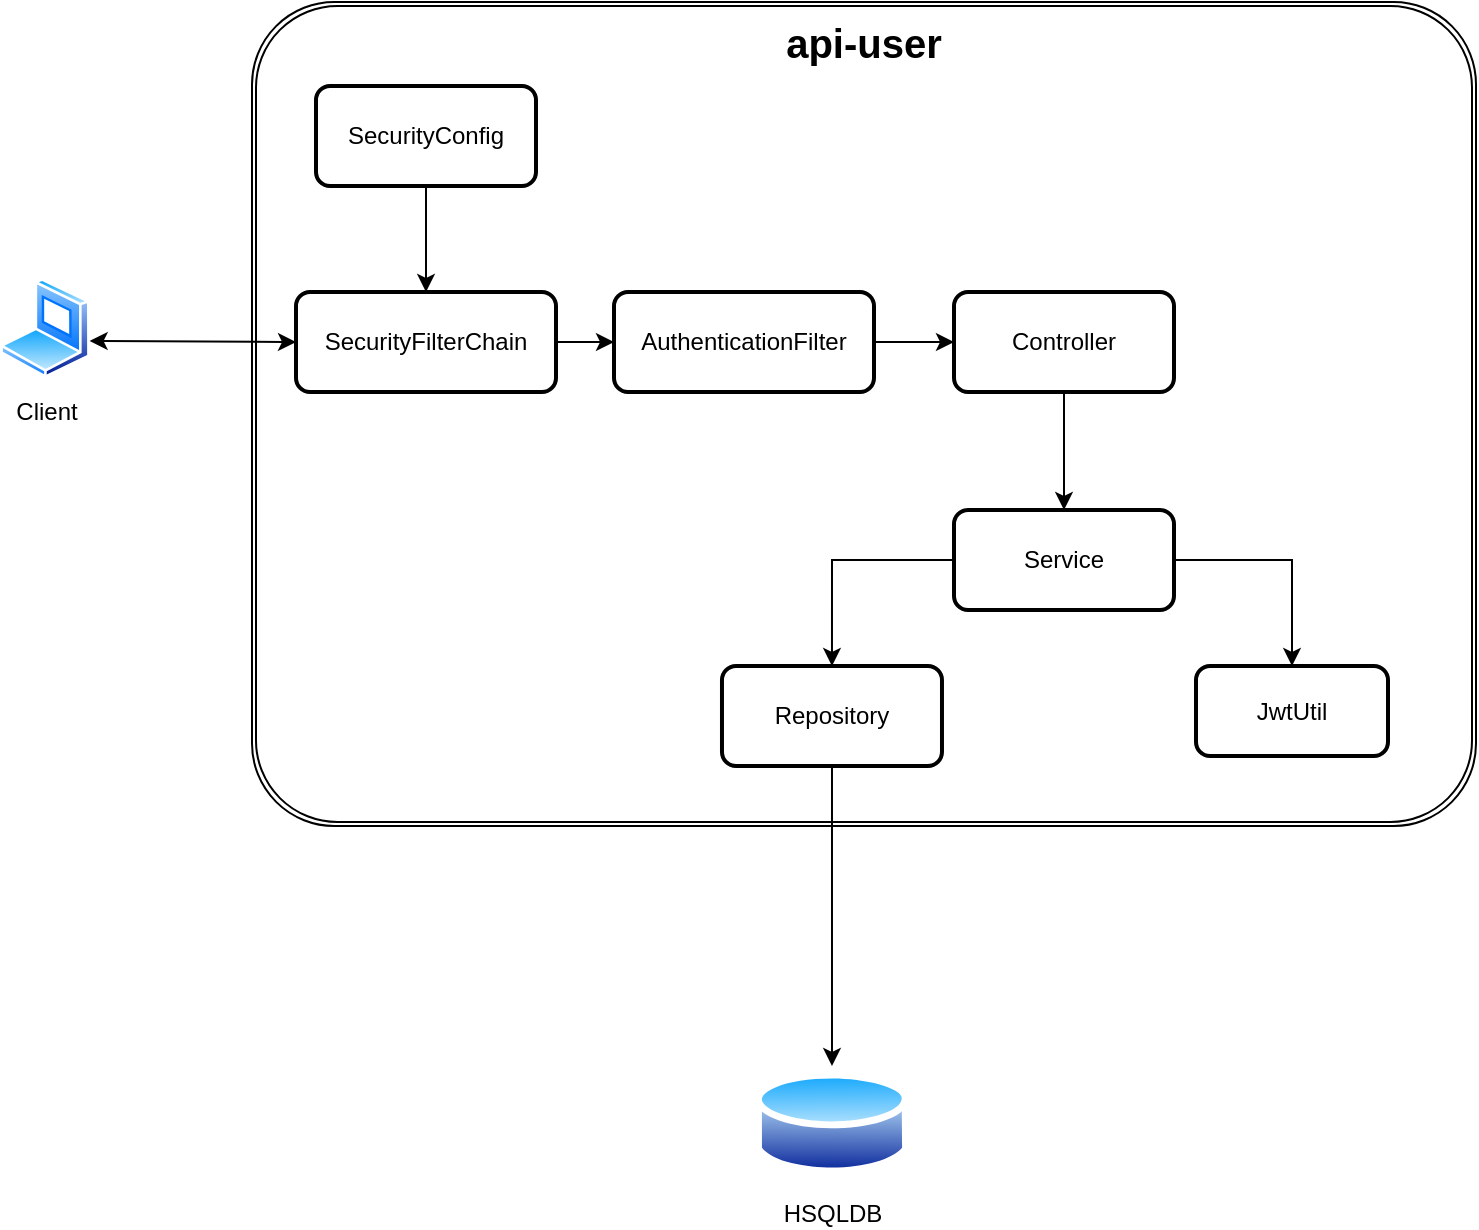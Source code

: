 <mxfile version="28.0.6">
  <diagram name="Página-1" id="WE-n9Xv-EX_TjmYMmTJl">
    <mxGraphModel dx="1382" dy="843" grid="1" gridSize="10" guides="1" tooltips="1" connect="1" arrows="1" fold="1" page="1" pageScale="1" pageWidth="827" pageHeight="1169" math="0" shadow="0">
      <root>
        <mxCell id="0" />
        <mxCell id="1" parent="0" />
        <mxCell id="3UpZaJuxysTplY4iz5Pw-38" value="&lt;b&gt;&lt;font style=&quot;font-size: 20px;&quot;&gt;api-user&lt;/font&gt;&lt;/b&gt;" style="shape=ext;double=1;rounded=1;whiteSpace=wrap;html=1;arcSize=10;verticalAlign=top;" parent="1" vertex="1">
          <mxGeometry x="168" y="248" width="612" height="412" as="geometry" />
        </mxCell>
        <mxCell id="3UpZaJuxysTplY4iz5Pw-29" value="Client" style="image;aspect=fixed;perimeter=ellipsePerimeter;html=1;align=center;shadow=0;dashed=0;spacingTop=3;image=img/lib/active_directory/laptop_client.svg;" parent="1" vertex="1">
          <mxGeometry x="42" y="386" width="45" height="50" as="geometry" />
        </mxCell>
        <mxCell id="nxwHZqiCV59STX0xP4k0-15" style="edgeStyle=orthogonalEdgeStyle;rounded=0;orthogonalLoop=1;jettySize=auto;html=1;entryX=0.5;entryY=0;entryDx=0;entryDy=0;" parent="1" source="3UpZaJuxysTplY4iz5Pw-32" target="3UpZaJuxysTplY4iz5Pw-33" edge="1">
          <mxGeometry relative="1" as="geometry" />
        </mxCell>
        <mxCell id="3UpZaJuxysTplY4iz5Pw-32" value="Controller" style="rounded=1;whiteSpace=wrap;html=1;absoluteArcSize=1;arcSize=14;strokeWidth=2;" parent="1" vertex="1">
          <mxGeometry x="519" y="393" width="110" height="50" as="geometry" />
        </mxCell>
        <mxCell id="3UpZaJuxysTplY4iz5Pw-44" style="edgeStyle=orthogonalEdgeStyle;rounded=0;orthogonalLoop=1;jettySize=auto;html=1;entryX=0.5;entryY=0;entryDx=0;entryDy=0;" parent="1" source="3UpZaJuxysTplY4iz5Pw-33" target="3UpZaJuxysTplY4iz5Pw-34" edge="1">
          <mxGeometry relative="1" as="geometry" />
        </mxCell>
        <mxCell id="nxwHZqiCV59STX0xP4k0-12" style="edgeStyle=orthogonalEdgeStyle;rounded=0;orthogonalLoop=1;jettySize=auto;html=1;entryX=0.5;entryY=0;entryDx=0;entryDy=0;" parent="1" source="3UpZaJuxysTplY4iz5Pw-33" target="3UpZaJuxysTplY4iz5Pw-46" edge="1">
          <mxGeometry relative="1" as="geometry" />
        </mxCell>
        <mxCell id="3UpZaJuxysTplY4iz5Pw-33" value="Service" style="rounded=1;whiteSpace=wrap;html=1;absoluteArcSize=1;arcSize=14;strokeWidth=2;" parent="1" vertex="1">
          <mxGeometry x="519" y="502" width="110" height="50" as="geometry" />
        </mxCell>
        <mxCell id="3UpZaJuxysTplY4iz5Pw-41" style="edgeStyle=orthogonalEdgeStyle;rounded=0;orthogonalLoop=1;jettySize=auto;html=1;" parent="1" source="3UpZaJuxysTplY4iz5Pw-34" target="3UpZaJuxysTplY4iz5Pw-37" edge="1">
          <mxGeometry relative="1" as="geometry" />
        </mxCell>
        <mxCell id="3UpZaJuxysTplY4iz5Pw-34" value="Repository" style="rounded=1;whiteSpace=wrap;html=1;absoluteArcSize=1;arcSize=14;strokeWidth=2;" parent="1" vertex="1">
          <mxGeometry x="402.99" y="580" width="110" height="50" as="geometry" />
        </mxCell>
        <mxCell id="3UpZaJuxysTplY4iz5Pw-37" value="HSQLDB" style="image;aspect=fixed;perimeter=ellipsePerimeter;html=1;align=center;shadow=0;dashed=0;spacingTop=3;image=img/lib/active_directory/database.svg;" parent="1" vertex="1">
          <mxGeometry x="419.48" y="780" width="77.03" height="57" as="geometry" />
        </mxCell>
        <mxCell id="3UpZaJuxysTplY4iz5Pw-46" value="JwtUtil" style="whiteSpace=wrap;html=1;rounded=1;absoluteArcSize=1;arcSize=14;strokeWidth=2;" parent="1" vertex="1">
          <mxGeometry x="640" y="580" width="96" height="45" as="geometry" />
        </mxCell>
        <mxCell id="nxwHZqiCV59STX0xP4k0-11" style="edgeStyle=orthogonalEdgeStyle;rounded=0;orthogonalLoop=1;jettySize=auto;html=1;entryX=0;entryY=0.5;entryDx=0;entryDy=0;" parent="1" source="bvdbLvxMav4g8aQHOmJB-1" target="nxwHZqiCV59STX0xP4k0-7" edge="1">
          <mxGeometry relative="1" as="geometry" />
        </mxCell>
        <mxCell id="bvdbLvxMav4g8aQHOmJB-1" value="SecurityFilterChain" style="rounded=1;whiteSpace=wrap;html=1;absoluteArcSize=1;arcSize=14;strokeWidth=2;" parent="1" vertex="1">
          <mxGeometry x="190" y="393" width="130" height="50" as="geometry" />
        </mxCell>
        <mxCell id="nxwHZqiCV59STX0xP4k0-8" style="edgeStyle=orthogonalEdgeStyle;rounded=0;orthogonalLoop=1;jettySize=auto;html=1;" parent="1" source="nxwHZqiCV59STX0xP4k0-6" target="bvdbLvxMav4g8aQHOmJB-1" edge="1">
          <mxGeometry relative="1" as="geometry" />
        </mxCell>
        <mxCell id="nxwHZqiCV59STX0xP4k0-6" value="SecurityConfig" style="rounded=1;whiteSpace=wrap;html=1;absoluteArcSize=1;arcSize=14;strokeWidth=2;" parent="1" vertex="1">
          <mxGeometry x="200" y="290" width="110" height="50" as="geometry" />
        </mxCell>
        <mxCell id="nxwHZqiCV59STX0xP4k0-14" style="edgeStyle=orthogonalEdgeStyle;rounded=0;orthogonalLoop=1;jettySize=auto;html=1;entryX=0;entryY=0.5;entryDx=0;entryDy=0;" parent="1" source="nxwHZqiCV59STX0xP4k0-7" target="3UpZaJuxysTplY4iz5Pw-32" edge="1">
          <mxGeometry relative="1" as="geometry" />
        </mxCell>
        <mxCell id="nxwHZqiCV59STX0xP4k0-7" value="AuthenticationFilter" style="rounded=1;whiteSpace=wrap;html=1;absoluteArcSize=1;arcSize=14;strokeWidth=2;" parent="1" vertex="1">
          <mxGeometry x="349" y="393" width="130" height="50" as="geometry" />
        </mxCell>
        <mxCell id="nxwHZqiCV59STX0xP4k0-17" value="" style="endArrow=classic;startArrow=classic;html=1;rounded=0;entryX=0;entryY=0.5;entryDx=0;entryDy=0;exitX=0.996;exitY=0.63;exitDx=0;exitDy=0;exitPerimeter=0;" parent="1" source="3UpZaJuxysTplY4iz5Pw-29" target="bvdbLvxMav4g8aQHOmJB-1" edge="1">
          <mxGeometry width="50" height="50" relative="1" as="geometry">
            <mxPoint x="54" y="550" as="sourcePoint" />
            <mxPoint x="104" y="500" as="targetPoint" />
          </mxGeometry>
        </mxCell>
      </root>
    </mxGraphModel>
  </diagram>
</mxfile>
